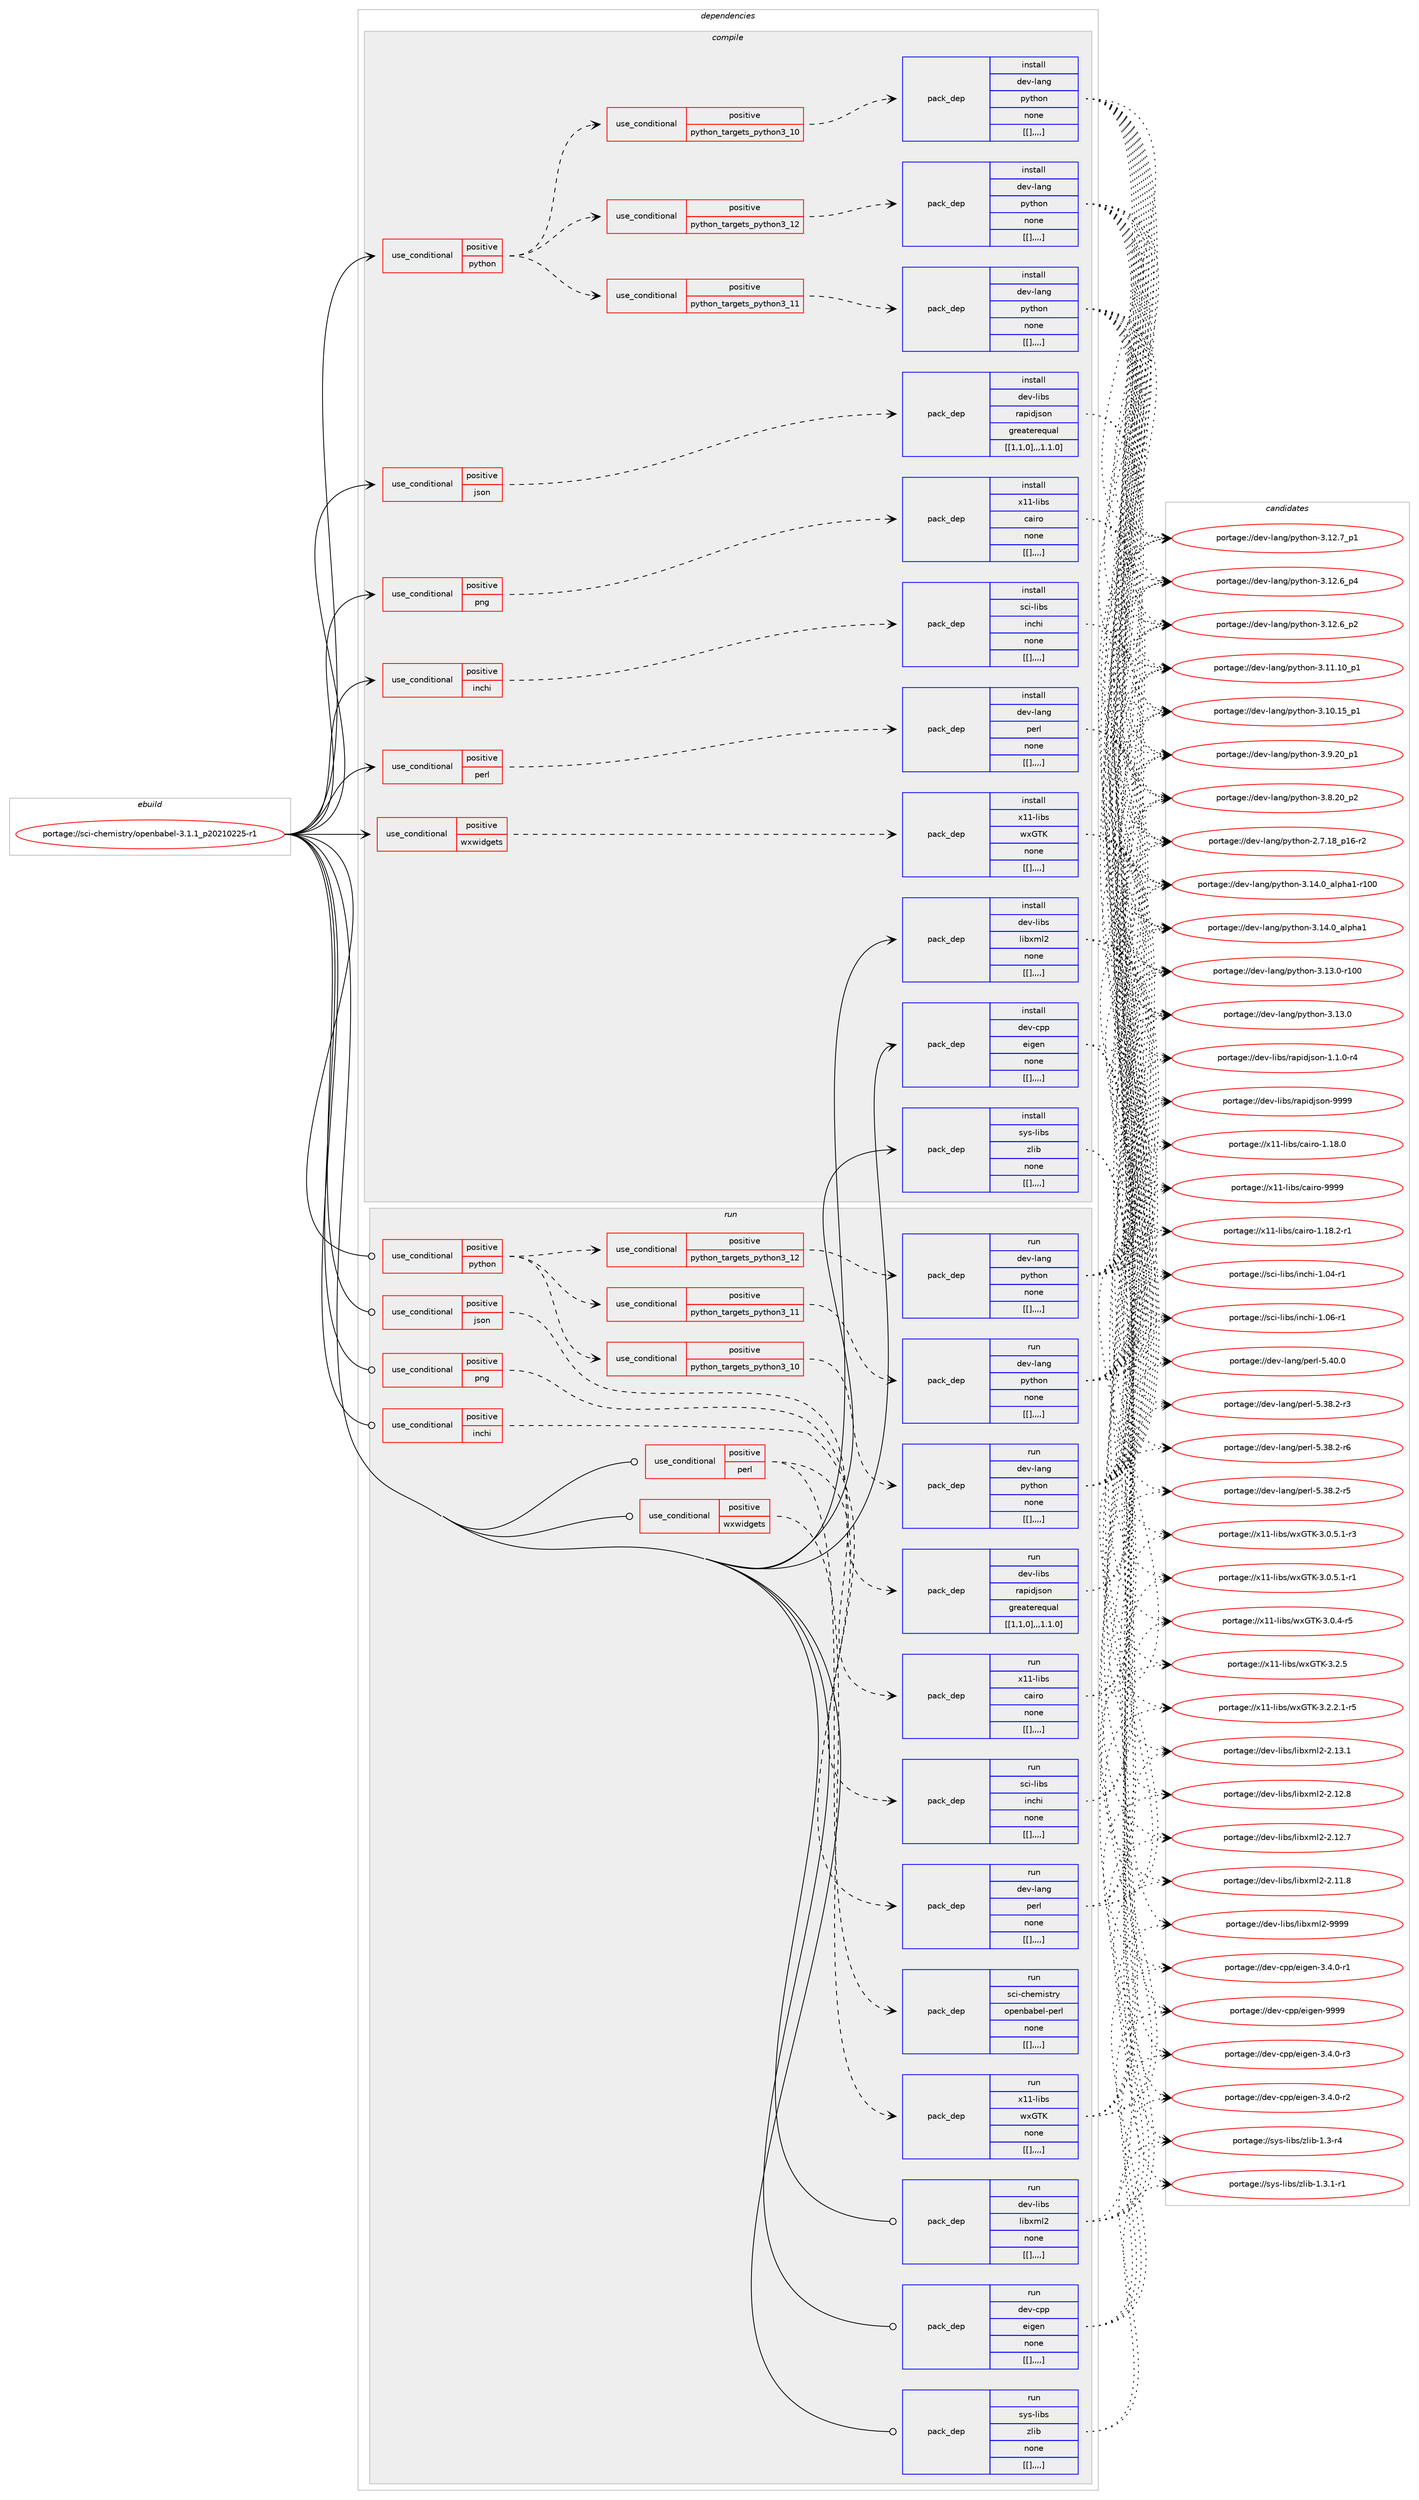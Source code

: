 digraph prolog {

# *************
# Graph options
# *************

newrank=true;
concentrate=true;
compound=true;
graph [rankdir=LR,fontname=Helvetica,fontsize=10,ranksep=1.5];#, ranksep=2.5, nodesep=0.2];
edge  [arrowhead=vee];
node  [fontname=Helvetica,fontsize=10];

# **********
# The ebuild
# **********

subgraph cluster_leftcol {
color=gray;
label=<<i>ebuild</i>>;
id [label="portage://sci-chemistry/openbabel-3.1.1_p20210225-r1", color=red, width=4, href="../sci-chemistry/openbabel-3.1.1_p20210225-r1.svg"];
}

# ****************
# The dependencies
# ****************

subgraph cluster_midcol {
color=gray;
label=<<i>dependencies</i>>;
subgraph cluster_compile {
fillcolor="#eeeeee";
style=filled;
label=<<i>compile</i>>;
subgraph cond110620 {
dependency416975 [label=<<TABLE BORDER="0" CELLBORDER="1" CELLSPACING="0" CELLPADDING="4"><TR><TD ROWSPAN="3" CELLPADDING="10">use_conditional</TD></TR><TR><TD>positive</TD></TR><TR><TD>inchi</TD></TR></TABLE>>, shape=none, color=red];
subgraph pack303246 {
dependency416978 [label=<<TABLE BORDER="0" CELLBORDER="1" CELLSPACING="0" CELLPADDING="4" WIDTH="220"><TR><TD ROWSPAN="6" CELLPADDING="30">pack_dep</TD></TR><TR><TD WIDTH="110">install</TD></TR><TR><TD>sci-libs</TD></TR><TR><TD>inchi</TD></TR><TR><TD>none</TD></TR><TR><TD>[[],,,,]</TD></TR></TABLE>>, shape=none, color=blue];
}
dependency416975:e -> dependency416978:w [weight=20,style="dashed",arrowhead="vee"];
}
id:e -> dependency416975:w [weight=20,style="solid",arrowhead="vee"];
subgraph cond110640 {
dependency417008 [label=<<TABLE BORDER="0" CELLBORDER="1" CELLSPACING="0" CELLPADDING="4"><TR><TD ROWSPAN="3" CELLPADDING="10">use_conditional</TD></TR><TR><TD>positive</TD></TR><TR><TD>json</TD></TR></TABLE>>, shape=none, color=red];
subgraph pack303264 {
dependency417020 [label=<<TABLE BORDER="0" CELLBORDER="1" CELLSPACING="0" CELLPADDING="4" WIDTH="220"><TR><TD ROWSPAN="6" CELLPADDING="30">pack_dep</TD></TR><TR><TD WIDTH="110">install</TD></TR><TR><TD>dev-libs</TD></TR><TR><TD>rapidjson</TD></TR><TR><TD>greaterequal</TD></TR><TR><TD>[[1,1,0],,,1.1.0]</TD></TR></TABLE>>, shape=none, color=blue];
}
dependency417008:e -> dependency417020:w [weight=20,style="dashed",arrowhead="vee"];
}
id:e -> dependency417008:w [weight=20,style="solid",arrowhead="vee"];
subgraph cond110660 {
dependency417069 [label=<<TABLE BORDER="0" CELLBORDER="1" CELLSPACING="0" CELLPADDING="4"><TR><TD ROWSPAN="3" CELLPADDING="10">use_conditional</TD></TR><TR><TD>positive</TD></TR><TR><TD>perl</TD></TR></TABLE>>, shape=none, color=red];
subgraph pack303315 {
dependency417082 [label=<<TABLE BORDER="0" CELLBORDER="1" CELLSPACING="0" CELLPADDING="4" WIDTH="220"><TR><TD ROWSPAN="6" CELLPADDING="30">pack_dep</TD></TR><TR><TD WIDTH="110">install</TD></TR><TR><TD>dev-lang</TD></TR><TR><TD>perl</TD></TR><TR><TD>none</TD></TR><TR><TD>[[],,,,]</TD></TR></TABLE>>, shape=none, color=blue];
}
dependency417069:e -> dependency417082:w [weight=20,style="dashed",arrowhead="vee"];
}
id:e -> dependency417069:w [weight=20,style="solid",arrowhead="vee"];
subgraph cond110669 {
dependency417089 [label=<<TABLE BORDER="0" CELLBORDER="1" CELLSPACING="0" CELLPADDING="4"><TR><TD ROWSPAN="3" CELLPADDING="10">use_conditional</TD></TR><TR><TD>positive</TD></TR><TR><TD>png</TD></TR></TABLE>>, shape=none, color=red];
subgraph pack303324 {
dependency417101 [label=<<TABLE BORDER="0" CELLBORDER="1" CELLSPACING="0" CELLPADDING="4" WIDTH="220"><TR><TD ROWSPAN="6" CELLPADDING="30">pack_dep</TD></TR><TR><TD WIDTH="110">install</TD></TR><TR><TD>x11-libs</TD></TR><TR><TD>cairo</TD></TR><TR><TD>none</TD></TR><TR><TD>[[],,,,]</TD></TR></TABLE>>, shape=none, color=blue];
}
dependency417089:e -> dependency417101:w [weight=20,style="dashed",arrowhead="vee"];
}
id:e -> dependency417089:w [weight=20,style="solid",arrowhead="vee"];
subgraph cond110676 {
dependency417131 [label=<<TABLE BORDER="0" CELLBORDER="1" CELLSPACING="0" CELLPADDING="4"><TR><TD ROWSPAN="3" CELLPADDING="10">use_conditional</TD></TR><TR><TD>positive</TD></TR><TR><TD>python</TD></TR></TABLE>>, shape=none, color=red];
subgraph cond110689 {
dependency417145 [label=<<TABLE BORDER="0" CELLBORDER="1" CELLSPACING="0" CELLPADDING="4"><TR><TD ROWSPAN="3" CELLPADDING="10">use_conditional</TD></TR><TR><TD>positive</TD></TR><TR><TD>python_targets_python3_10</TD></TR></TABLE>>, shape=none, color=red];
subgraph pack303368 {
dependency417171 [label=<<TABLE BORDER="0" CELLBORDER="1" CELLSPACING="0" CELLPADDING="4" WIDTH="220"><TR><TD ROWSPAN="6" CELLPADDING="30">pack_dep</TD></TR><TR><TD WIDTH="110">install</TD></TR><TR><TD>dev-lang</TD></TR><TR><TD>python</TD></TR><TR><TD>none</TD></TR><TR><TD>[[],,,,]</TD></TR></TABLE>>, shape=none, color=blue];
}
dependency417145:e -> dependency417171:w [weight=20,style="dashed",arrowhead="vee"];
}
dependency417131:e -> dependency417145:w [weight=20,style="dashed",arrowhead="vee"];
subgraph cond110703 {
dependency417181 [label=<<TABLE BORDER="0" CELLBORDER="1" CELLSPACING="0" CELLPADDING="4"><TR><TD ROWSPAN="3" CELLPADDING="10">use_conditional</TD></TR><TR><TD>positive</TD></TR><TR><TD>python_targets_python3_11</TD></TR></TABLE>>, shape=none, color=red];
subgraph pack303389 {
dependency417205 [label=<<TABLE BORDER="0" CELLBORDER="1" CELLSPACING="0" CELLPADDING="4" WIDTH="220"><TR><TD ROWSPAN="6" CELLPADDING="30">pack_dep</TD></TR><TR><TD WIDTH="110">install</TD></TR><TR><TD>dev-lang</TD></TR><TR><TD>python</TD></TR><TR><TD>none</TD></TR><TR><TD>[[],,,,]</TD></TR></TABLE>>, shape=none, color=blue];
}
dependency417181:e -> dependency417205:w [weight=20,style="dashed",arrowhead="vee"];
}
dependency417131:e -> dependency417181:w [weight=20,style="dashed",arrowhead="vee"];
subgraph cond110708 {
dependency417213 [label=<<TABLE BORDER="0" CELLBORDER="1" CELLSPACING="0" CELLPADDING="4"><TR><TD ROWSPAN="3" CELLPADDING="10">use_conditional</TD></TR><TR><TD>positive</TD></TR><TR><TD>python_targets_python3_12</TD></TR></TABLE>>, shape=none, color=red];
subgraph pack303414 {
dependency417238 [label=<<TABLE BORDER="0" CELLBORDER="1" CELLSPACING="0" CELLPADDING="4" WIDTH="220"><TR><TD ROWSPAN="6" CELLPADDING="30">pack_dep</TD></TR><TR><TD WIDTH="110">install</TD></TR><TR><TD>dev-lang</TD></TR><TR><TD>python</TD></TR><TR><TD>none</TD></TR><TR><TD>[[],,,,]</TD></TR></TABLE>>, shape=none, color=blue];
}
dependency417213:e -> dependency417238:w [weight=20,style="dashed",arrowhead="vee"];
}
dependency417131:e -> dependency417213:w [weight=20,style="dashed",arrowhead="vee"];
}
id:e -> dependency417131:w [weight=20,style="solid",arrowhead="vee"];
subgraph cond110714 {
dependency417257 [label=<<TABLE BORDER="0" CELLBORDER="1" CELLSPACING="0" CELLPADDING="4"><TR><TD ROWSPAN="3" CELLPADDING="10">use_conditional</TD></TR><TR><TD>positive</TD></TR><TR><TD>wxwidgets</TD></TR></TABLE>>, shape=none, color=red];
subgraph pack303454 {
dependency417298 [label=<<TABLE BORDER="0" CELLBORDER="1" CELLSPACING="0" CELLPADDING="4" WIDTH="220"><TR><TD ROWSPAN="6" CELLPADDING="30">pack_dep</TD></TR><TR><TD WIDTH="110">install</TD></TR><TR><TD>x11-libs</TD></TR><TR><TD>wxGTK</TD></TR><TR><TD>none</TD></TR><TR><TD>[[],,,,]</TD></TR></TABLE>>, shape=none, color=blue];
}
dependency417257:e -> dependency417298:w [weight=20,style="dashed",arrowhead="vee"];
}
id:e -> dependency417257:w [weight=20,style="solid",arrowhead="vee"];
subgraph pack303481 {
dependency417313 [label=<<TABLE BORDER="0" CELLBORDER="1" CELLSPACING="0" CELLPADDING="4" WIDTH="220"><TR><TD ROWSPAN="6" CELLPADDING="30">pack_dep</TD></TR><TR><TD WIDTH="110">install</TD></TR><TR><TD>dev-cpp</TD></TR><TR><TD>eigen</TD></TR><TR><TD>none</TD></TR><TR><TD>[[],,,,]</TD></TR></TABLE>>, shape=none, color=blue];
}
id:e -> dependency417313:w [weight=20,style="solid",arrowhead="vee"];
subgraph pack303494 {
dependency417350 [label=<<TABLE BORDER="0" CELLBORDER="1" CELLSPACING="0" CELLPADDING="4" WIDTH="220"><TR><TD ROWSPAN="6" CELLPADDING="30">pack_dep</TD></TR><TR><TD WIDTH="110">install</TD></TR><TR><TD>dev-libs</TD></TR><TR><TD>libxml2</TD></TR><TR><TD>none</TD></TR><TR><TD>[[],,,,]</TD></TR></TABLE>>, shape=none, color=blue];
}
id:e -> dependency417350:w [weight=20,style="solid",arrowhead="vee"];
subgraph pack303536 {
dependency417380 [label=<<TABLE BORDER="0" CELLBORDER="1" CELLSPACING="0" CELLPADDING="4" WIDTH="220"><TR><TD ROWSPAN="6" CELLPADDING="30">pack_dep</TD></TR><TR><TD WIDTH="110">install</TD></TR><TR><TD>sys-libs</TD></TR><TR><TD>zlib</TD></TR><TR><TD>none</TD></TR><TR><TD>[[],,,,]</TD></TR></TABLE>>, shape=none, color=blue];
}
id:e -> dependency417380:w [weight=20,style="solid",arrowhead="vee"];
}
subgraph cluster_compileandrun {
fillcolor="#eeeeee";
style=filled;
label=<<i>compile and run</i>>;
}
subgraph cluster_run {
fillcolor="#eeeeee";
style=filled;
label=<<i>run</i>>;
subgraph cond110745 {
dependency417388 [label=<<TABLE BORDER="0" CELLBORDER="1" CELLSPACING="0" CELLPADDING="4"><TR><TD ROWSPAN="3" CELLPADDING="10">use_conditional</TD></TR><TR><TD>positive</TD></TR><TR><TD>inchi</TD></TR></TABLE>>, shape=none, color=red];
subgraph pack303576 {
dependency417431 [label=<<TABLE BORDER="0" CELLBORDER="1" CELLSPACING="0" CELLPADDING="4" WIDTH="220"><TR><TD ROWSPAN="6" CELLPADDING="30">pack_dep</TD></TR><TR><TD WIDTH="110">run</TD></TR><TR><TD>sci-libs</TD></TR><TR><TD>inchi</TD></TR><TR><TD>none</TD></TR><TR><TD>[[],,,,]</TD></TR></TABLE>>, shape=none, color=blue];
}
dependency417388:e -> dependency417431:w [weight=20,style="dashed",arrowhead="vee"];
}
id:e -> dependency417388:w [weight=20,style="solid",arrowhead="odot"];
subgraph cond110754 {
dependency417436 [label=<<TABLE BORDER="0" CELLBORDER="1" CELLSPACING="0" CELLPADDING="4"><TR><TD ROWSPAN="3" CELLPADDING="10">use_conditional</TD></TR><TR><TD>positive</TD></TR><TR><TD>json</TD></TR></TABLE>>, shape=none, color=red];
subgraph pack303583 {
dependency417498 [label=<<TABLE BORDER="0" CELLBORDER="1" CELLSPACING="0" CELLPADDING="4" WIDTH="220"><TR><TD ROWSPAN="6" CELLPADDING="30">pack_dep</TD></TR><TR><TD WIDTH="110">run</TD></TR><TR><TD>dev-libs</TD></TR><TR><TD>rapidjson</TD></TR><TR><TD>greaterequal</TD></TR><TR><TD>[[1,1,0],,,1.1.0]</TD></TR></TABLE>>, shape=none, color=blue];
}
dependency417436:e -> dependency417498:w [weight=20,style="dashed",arrowhead="vee"];
}
id:e -> dependency417436:w [weight=20,style="solid",arrowhead="odot"];
subgraph cond110765 {
dependency417502 [label=<<TABLE BORDER="0" CELLBORDER="1" CELLSPACING="0" CELLPADDING="4"><TR><TD ROWSPAN="3" CELLPADDING="10">use_conditional</TD></TR><TR><TD>positive</TD></TR><TR><TD>perl</TD></TR></TABLE>>, shape=none, color=red];
subgraph pack303645 {
dependency417521 [label=<<TABLE BORDER="0" CELLBORDER="1" CELLSPACING="0" CELLPADDING="4" WIDTH="220"><TR><TD ROWSPAN="6" CELLPADDING="30">pack_dep</TD></TR><TR><TD WIDTH="110">run</TD></TR><TR><TD>dev-lang</TD></TR><TR><TD>perl</TD></TR><TR><TD>none</TD></TR><TR><TD>[[],,,,]</TD></TR></TABLE>>, shape=none, color=blue];
}
dependency417502:e -> dependency417521:w [weight=20,style="dashed",arrowhead="vee"];
subgraph pack303729 {
dependency417621 [label=<<TABLE BORDER="0" CELLBORDER="1" CELLSPACING="0" CELLPADDING="4" WIDTH="220"><TR><TD ROWSPAN="6" CELLPADDING="30">pack_dep</TD></TR><TR><TD WIDTH="110">run</TD></TR><TR><TD>sci-chemistry</TD></TR><TR><TD>openbabel-perl</TD></TR><TR><TD>none</TD></TR><TR><TD>[[],,,,]</TD></TR></TABLE>>, shape=none, color=blue];
}
dependency417502:e -> dependency417621:w [weight=20,style="dashed",arrowhead="vee"];
}
id:e -> dependency417502:w [weight=20,style="solid",arrowhead="odot"];
subgraph cond110799 {
dependency417691 [label=<<TABLE BORDER="0" CELLBORDER="1" CELLSPACING="0" CELLPADDING="4"><TR><TD ROWSPAN="3" CELLPADDING="10">use_conditional</TD></TR><TR><TD>positive</TD></TR><TR><TD>png</TD></TR></TABLE>>, shape=none, color=red];
subgraph pack303809 {
dependency417727 [label=<<TABLE BORDER="0" CELLBORDER="1" CELLSPACING="0" CELLPADDING="4" WIDTH="220"><TR><TD ROWSPAN="6" CELLPADDING="30">pack_dep</TD></TR><TR><TD WIDTH="110">run</TD></TR><TR><TD>x11-libs</TD></TR><TR><TD>cairo</TD></TR><TR><TD>none</TD></TR><TR><TD>[[],,,,]</TD></TR></TABLE>>, shape=none, color=blue];
}
dependency417691:e -> dependency417727:w [weight=20,style="dashed",arrowhead="vee"];
}
id:e -> dependency417691:w [weight=20,style="solid",arrowhead="odot"];
subgraph cond110811 {
dependency417751 [label=<<TABLE BORDER="0" CELLBORDER="1" CELLSPACING="0" CELLPADDING="4"><TR><TD ROWSPAN="3" CELLPADDING="10">use_conditional</TD></TR><TR><TD>positive</TD></TR><TR><TD>python</TD></TR></TABLE>>, shape=none, color=red];
subgraph cond110815 {
dependency417770 [label=<<TABLE BORDER="0" CELLBORDER="1" CELLSPACING="0" CELLPADDING="4"><TR><TD ROWSPAN="3" CELLPADDING="10">use_conditional</TD></TR><TR><TD>positive</TD></TR><TR><TD>python_targets_python3_10</TD></TR></TABLE>>, shape=none, color=red];
subgraph pack303878 {
dependency417817 [label=<<TABLE BORDER="0" CELLBORDER="1" CELLSPACING="0" CELLPADDING="4" WIDTH="220"><TR><TD ROWSPAN="6" CELLPADDING="30">pack_dep</TD></TR><TR><TD WIDTH="110">run</TD></TR><TR><TD>dev-lang</TD></TR><TR><TD>python</TD></TR><TR><TD>none</TD></TR><TR><TD>[[],,,,]</TD></TR></TABLE>>, shape=none, color=blue];
}
dependency417770:e -> dependency417817:w [weight=20,style="dashed",arrowhead="vee"];
}
dependency417751:e -> dependency417770:w [weight=20,style="dashed",arrowhead="vee"];
subgraph cond110837 {
dependency417853 [label=<<TABLE BORDER="0" CELLBORDER="1" CELLSPACING="0" CELLPADDING="4"><TR><TD ROWSPAN="3" CELLPADDING="10">use_conditional</TD></TR><TR><TD>positive</TD></TR><TR><TD>python_targets_python3_11</TD></TR></TABLE>>, shape=none, color=red];
subgraph pack303929 {
dependency417889 [label=<<TABLE BORDER="0" CELLBORDER="1" CELLSPACING="0" CELLPADDING="4" WIDTH="220"><TR><TD ROWSPAN="6" CELLPADDING="30">pack_dep</TD></TR><TR><TD WIDTH="110">run</TD></TR><TR><TD>dev-lang</TD></TR><TR><TD>python</TD></TR><TR><TD>none</TD></TR><TR><TD>[[],,,,]</TD></TR></TABLE>>, shape=none, color=blue];
}
dependency417853:e -> dependency417889:w [weight=20,style="dashed",arrowhead="vee"];
}
dependency417751:e -> dependency417853:w [weight=20,style="dashed",arrowhead="vee"];
subgraph cond110846 {
dependency417895 [label=<<TABLE BORDER="0" CELLBORDER="1" CELLSPACING="0" CELLPADDING="4"><TR><TD ROWSPAN="3" CELLPADDING="10">use_conditional</TD></TR><TR><TD>positive</TD></TR><TR><TD>python_targets_python3_12</TD></TR></TABLE>>, shape=none, color=red];
subgraph pack303966 {
dependency417936 [label=<<TABLE BORDER="0" CELLBORDER="1" CELLSPACING="0" CELLPADDING="4" WIDTH="220"><TR><TD ROWSPAN="6" CELLPADDING="30">pack_dep</TD></TR><TR><TD WIDTH="110">run</TD></TR><TR><TD>dev-lang</TD></TR><TR><TD>python</TD></TR><TR><TD>none</TD></TR><TR><TD>[[],,,,]</TD></TR></TABLE>>, shape=none, color=blue];
}
dependency417895:e -> dependency417936:w [weight=20,style="dashed",arrowhead="vee"];
}
dependency417751:e -> dependency417895:w [weight=20,style="dashed",arrowhead="vee"];
}
id:e -> dependency417751:w [weight=20,style="solid",arrowhead="odot"];
subgraph cond110860 {
dependency417975 [label=<<TABLE BORDER="0" CELLBORDER="1" CELLSPACING="0" CELLPADDING="4"><TR><TD ROWSPAN="3" CELLPADDING="10">use_conditional</TD></TR><TR><TD>positive</TD></TR><TR><TD>wxwidgets</TD></TR></TABLE>>, shape=none, color=red];
subgraph pack304011 {
dependency417978 [label=<<TABLE BORDER="0" CELLBORDER="1" CELLSPACING="0" CELLPADDING="4" WIDTH="220"><TR><TD ROWSPAN="6" CELLPADDING="30">pack_dep</TD></TR><TR><TD WIDTH="110">run</TD></TR><TR><TD>x11-libs</TD></TR><TR><TD>wxGTK</TD></TR><TR><TD>none</TD></TR><TR><TD>[[],,,,]</TD></TR></TABLE>>, shape=none, color=blue];
}
dependency417975:e -> dependency417978:w [weight=20,style="dashed",arrowhead="vee"];
}
id:e -> dependency417975:w [weight=20,style="solid",arrowhead="odot"];
subgraph pack304017 {
dependency417981 [label=<<TABLE BORDER="0" CELLBORDER="1" CELLSPACING="0" CELLPADDING="4" WIDTH="220"><TR><TD ROWSPAN="6" CELLPADDING="30">pack_dep</TD></TR><TR><TD WIDTH="110">run</TD></TR><TR><TD>dev-cpp</TD></TR><TR><TD>eigen</TD></TR><TR><TD>none</TD></TR><TR><TD>[[],,,,]</TD></TR></TABLE>>, shape=none, color=blue];
}
id:e -> dependency417981:w [weight=20,style="solid",arrowhead="odot"];
subgraph pack304021 {
dependency417984 [label=<<TABLE BORDER="0" CELLBORDER="1" CELLSPACING="0" CELLPADDING="4" WIDTH="220"><TR><TD ROWSPAN="6" CELLPADDING="30">pack_dep</TD></TR><TR><TD WIDTH="110">run</TD></TR><TR><TD>dev-libs</TD></TR><TR><TD>libxml2</TD></TR><TR><TD>none</TD></TR><TR><TD>[[],,,,]</TD></TR></TABLE>>, shape=none, color=blue];
}
id:e -> dependency417984:w [weight=20,style="solid",arrowhead="odot"];
subgraph pack304033 {
dependency418021 [label=<<TABLE BORDER="0" CELLBORDER="1" CELLSPACING="0" CELLPADDING="4" WIDTH="220"><TR><TD ROWSPAN="6" CELLPADDING="30">pack_dep</TD></TR><TR><TD WIDTH="110">run</TD></TR><TR><TD>sys-libs</TD></TR><TR><TD>zlib</TD></TR><TR><TD>none</TD></TR><TR><TD>[[],,,,]</TD></TR></TABLE>>, shape=none, color=blue];
}
id:e -> dependency418021:w [weight=20,style="solid",arrowhead="odot"];
}
}

# **************
# The candidates
# **************

subgraph cluster_choices {
rank=same;
color=gray;
label=<<i>candidates</i>>;

subgraph choice303568 {
color=black;
nodesep=1;
choice115991054510810598115471051109910410545494648544511449 [label="portage://sci-libs/inchi-1.06-r1", color=red, width=4,href="../sci-libs/inchi-1.06-r1.svg"];
choice115991054510810598115471051109910410545494648524511449 [label="portage://sci-libs/inchi-1.04-r1", color=red, width=4,href="../sci-libs/inchi-1.04-r1.svg"];
dependency416978:e -> choice115991054510810598115471051109910410545494648544511449:w [style=dotted,weight="100"];
dependency416978:e -> choice115991054510810598115471051109910410545494648524511449:w [style=dotted,weight="100"];
}
subgraph choice303571 {
color=black;
nodesep=1;
choice100101118451081059811547114971121051001061151111104557575757 [label="portage://dev-libs/rapidjson-9999", color=red, width=4,href="../dev-libs/rapidjson-9999.svg"];
choice100101118451081059811547114971121051001061151111104549464946484511452 [label="portage://dev-libs/rapidjson-1.1.0-r4", color=red, width=4,href="../dev-libs/rapidjson-1.1.0-r4.svg"];
dependency417020:e -> choice100101118451081059811547114971121051001061151111104557575757:w [style=dotted,weight="100"];
dependency417020:e -> choice100101118451081059811547114971121051001061151111104549464946484511452:w [style=dotted,weight="100"];
}
subgraph choice303587 {
color=black;
nodesep=1;
choice10010111845108971101034711210111410845534652484648 [label="portage://dev-lang/perl-5.40.0", color=red, width=4,href="../dev-lang/perl-5.40.0.svg"];
choice100101118451089711010347112101114108455346515646504511454 [label="portage://dev-lang/perl-5.38.2-r6", color=red, width=4,href="../dev-lang/perl-5.38.2-r6.svg"];
choice100101118451089711010347112101114108455346515646504511453 [label="portage://dev-lang/perl-5.38.2-r5", color=red, width=4,href="../dev-lang/perl-5.38.2-r5.svg"];
choice100101118451089711010347112101114108455346515646504511451 [label="portage://dev-lang/perl-5.38.2-r3", color=red, width=4,href="../dev-lang/perl-5.38.2-r3.svg"];
dependency417082:e -> choice10010111845108971101034711210111410845534652484648:w [style=dotted,weight="100"];
dependency417082:e -> choice100101118451089711010347112101114108455346515646504511454:w [style=dotted,weight="100"];
dependency417082:e -> choice100101118451089711010347112101114108455346515646504511453:w [style=dotted,weight="100"];
dependency417082:e -> choice100101118451089711010347112101114108455346515646504511451:w [style=dotted,weight="100"];
}
subgraph choice303592 {
color=black;
nodesep=1;
choice120494945108105981154799971051141114557575757 [label="portage://x11-libs/cairo-9999", color=red, width=4,href="../x11-libs/cairo-9999.svg"];
choice12049494510810598115479997105114111454946495646504511449 [label="portage://x11-libs/cairo-1.18.2-r1", color=red, width=4,href="../x11-libs/cairo-1.18.2-r1.svg"];
choice1204949451081059811547999710511411145494649564648 [label="portage://x11-libs/cairo-1.18.0", color=red, width=4,href="../x11-libs/cairo-1.18.0.svg"];
dependency417101:e -> choice120494945108105981154799971051141114557575757:w [style=dotted,weight="100"];
dependency417101:e -> choice12049494510810598115479997105114111454946495646504511449:w [style=dotted,weight="100"];
dependency417101:e -> choice1204949451081059811547999710511411145494649564648:w [style=dotted,weight="100"];
}
subgraph choice303621 {
color=black;
nodesep=1;
choice100101118451089711010347112121116104111110455146495246489597108112104974945114494848 [label="portage://dev-lang/python-3.14.0_alpha1-r100", color=red, width=4,href="../dev-lang/python-3.14.0_alpha1-r100.svg"];
choice1001011184510897110103471121211161041111104551464952464895971081121049749 [label="portage://dev-lang/python-3.14.0_alpha1", color=red, width=4,href="../dev-lang/python-3.14.0_alpha1.svg"];
choice1001011184510897110103471121211161041111104551464951464845114494848 [label="portage://dev-lang/python-3.13.0-r100", color=red, width=4,href="../dev-lang/python-3.13.0-r100.svg"];
choice10010111845108971101034711212111610411111045514649514648 [label="portage://dev-lang/python-3.13.0", color=red, width=4,href="../dev-lang/python-3.13.0.svg"];
choice100101118451089711010347112121116104111110455146495046559511249 [label="portage://dev-lang/python-3.12.7_p1", color=red, width=4,href="../dev-lang/python-3.12.7_p1.svg"];
choice100101118451089711010347112121116104111110455146495046549511252 [label="portage://dev-lang/python-3.12.6_p4", color=red, width=4,href="../dev-lang/python-3.12.6_p4.svg"];
choice100101118451089711010347112121116104111110455146495046549511250 [label="portage://dev-lang/python-3.12.6_p2", color=red, width=4,href="../dev-lang/python-3.12.6_p2.svg"];
choice10010111845108971101034711212111610411111045514649494649489511249 [label="portage://dev-lang/python-3.11.10_p1", color=red, width=4,href="../dev-lang/python-3.11.10_p1.svg"];
choice10010111845108971101034711212111610411111045514649484649539511249 [label="portage://dev-lang/python-3.10.15_p1", color=red, width=4,href="../dev-lang/python-3.10.15_p1.svg"];
choice100101118451089711010347112121116104111110455146574650489511249 [label="portage://dev-lang/python-3.9.20_p1", color=red, width=4,href="../dev-lang/python-3.9.20_p1.svg"];
choice100101118451089711010347112121116104111110455146564650489511250 [label="portage://dev-lang/python-3.8.20_p2", color=red, width=4,href="../dev-lang/python-3.8.20_p2.svg"];
choice100101118451089711010347112121116104111110455046554649569511249544511450 [label="portage://dev-lang/python-2.7.18_p16-r2", color=red, width=4,href="../dev-lang/python-2.7.18_p16-r2.svg"];
dependency417171:e -> choice100101118451089711010347112121116104111110455146495246489597108112104974945114494848:w [style=dotted,weight="100"];
dependency417171:e -> choice1001011184510897110103471121211161041111104551464952464895971081121049749:w [style=dotted,weight="100"];
dependency417171:e -> choice1001011184510897110103471121211161041111104551464951464845114494848:w [style=dotted,weight="100"];
dependency417171:e -> choice10010111845108971101034711212111610411111045514649514648:w [style=dotted,weight="100"];
dependency417171:e -> choice100101118451089711010347112121116104111110455146495046559511249:w [style=dotted,weight="100"];
dependency417171:e -> choice100101118451089711010347112121116104111110455146495046549511252:w [style=dotted,weight="100"];
dependency417171:e -> choice100101118451089711010347112121116104111110455146495046549511250:w [style=dotted,weight="100"];
dependency417171:e -> choice10010111845108971101034711212111610411111045514649494649489511249:w [style=dotted,weight="100"];
dependency417171:e -> choice10010111845108971101034711212111610411111045514649484649539511249:w [style=dotted,weight="100"];
dependency417171:e -> choice100101118451089711010347112121116104111110455146574650489511249:w [style=dotted,weight="100"];
dependency417171:e -> choice100101118451089711010347112121116104111110455146564650489511250:w [style=dotted,weight="100"];
dependency417171:e -> choice100101118451089711010347112121116104111110455046554649569511249544511450:w [style=dotted,weight="100"];
}
subgraph choice303630 {
color=black;
nodesep=1;
choice100101118451089711010347112121116104111110455146495246489597108112104974945114494848 [label="portage://dev-lang/python-3.14.0_alpha1-r100", color=red, width=4,href="../dev-lang/python-3.14.0_alpha1-r100.svg"];
choice1001011184510897110103471121211161041111104551464952464895971081121049749 [label="portage://dev-lang/python-3.14.0_alpha1", color=red, width=4,href="../dev-lang/python-3.14.0_alpha1.svg"];
choice1001011184510897110103471121211161041111104551464951464845114494848 [label="portage://dev-lang/python-3.13.0-r100", color=red, width=4,href="../dev-lang/python-3.13.0-r100.svg"];
choice10010111845108971101034711212111610411111045514649514648 [label="portage://dev-lang/python-3.13.0", color=red, width=4,href="../dev-lang/python-3.13.0.svg"];
choice100101118451089711010347112121116104111110455146495046559511249 [label="portage://dev-lang/python-3.12.7_p1", color=red, width=4,href="../dev-lang/python-3.12.7_p1.svg"];
choice100101118451089711010347112121116104111110455146495046549511252 [label="portage://dev-lang/python-3.12.6_p4", color=red, width=4,href="../dev-lang/python-3.12.6_p4.svg"];
choice100101118451089711010347112121116104111110455146495046549511250 [label="portage://dev-lang/python-3.12.6_p2", color=red, width=4,href="../dev-lang/python-3.12.6_p2.svg"];
choice10010111845108971101034711212111610411111045514649494649489511249 [label="portage://dev-lang/python-3.11.10_p1", color=red, width=4,href="../dev-lang/python-3.11.10_p1.svg"];
choice10010111845108971101034711212111610411111045514649484649539511249 [label="portage://dev-lang/python-3.10.15_p1", color=red, width=4,href="../dev-lang/python-3.10.15_p1.svg"];
choice100101118451089711010347112121116104111110455146574650489511249 [label="portage://dev-lang/python-3.9.20_p1", color=red, width=4,href="../dev-lang/python-3.9.20_p1.svg"];
choice100101118451089711010347112121116104111110455146564650489511250 [label="portage://dev-lang/python-3.8.20_p2", color=red, width=4,href="../dev-lang/python-3.8.20_p2.svg"];
choice100101118451089711010347112121116104111110455046554649569511249544511450 [label="portage://dev-lang/python-2.7.18_p16-r2", color=red, width=4,href="../dev-lang/python-2.7.18_p16-r2.svg"];
dependency417205:e -> choice100101118451089711010347112121116104111110455146495246489597108112104974945114494848:w [style=dotted,weight="100"];
dependency417205:e -> choice1001011184510897110103471121211161041111104551464952464895971081121049749:w [style=dotted,weight="100"];
dependency417205:e -> choice1001011184510897110103471121211161041111104551464951464845114494848:w [style=dotted,weight="100"];
dependency417205:e -> choice10010111845108971101034711212111610411111045514649514648:w [style=dotted,weight="100"];
dependency417205:e -> choice100101118451089711010347112121116104111110455146495046559511249:w [style=dotted,weight="100"];
dependency417205:e -> choice100101118451089711010347112121116104111110455146495046549511252:w [style=dotted,weight="100"];
dependency417205:e -> choice100101118451089711010347112121116104111110455146495046549511250:w [style=dotted,weight="100"];
dependency417205:e -> choice10010111845108971101034711212111610411111045514649494649489511249:w [style=dotted,weight="100"];
dependency417205:e -> choice10010111845108971101034711212111610411111045514649484649539511249:w [style=dotted,weight="100"];
dependency417205:e -> choice100101118451089711010347112121116104111110455146574650489511249:w [style=dotted,weight="100"];
dependency417205:e -> choice100101118451089711010347112121116104111110455146564650489511250:w [style=dotted,weight="100"];
dependency417205:e -> choice100101118451089711010347112121116104111110455046554649569511249544511450:w [style=dotted,weight="100"];
}
subgraph choice303642 {
color=black;
nodesep=1;
choice100101118451089711010347112121116104111110455146495246489597108112104974945114494848 [label="portage://dev-lang/python-3.14.0_alpha1-r100", color=red, width=4,href="../dev-lang/python-3.14.0_alpha1-r100.svg"];
choice1001011184510897110103471121211161041111104551464952464895971081121049749 [label="portage://dev-lang/python-3.14.0_alpha1", color=red, width=4,href="../dev-lang/python-3.14.0_alpha1.svg"];
choice1001011184510897110103471121211161041111104551464951464845114494848 [label="portage://dev-lang/python-3.13.0-r100", color=red, width=4,href="../dev-lang/python-3.13.0-r100.svg"];
choice10010111845108971101034711212111610411111045514649514648 [label="portage://dev-lang/python-3.13.0", color=red, width=4,href="../dev-lang/python-3.13.0.svg"];
choice100101118451089711010347112121116104111110455146495046559511249 [label="portage://dev-lang/python-3.12.7_p1", color=red, width=4,href="../dev-lang/python-3.12.7_p1.svg"];
choice100101118451089711010347112121116104111110455146495046549511252 [label="portage://dev-lang/python-3.12.6_p4", color=red, width=4,href="../dev-lang/python-3.12.6_p4.svg"];
choice100101118451089711010347112121116104111110455146495046549511250 [label="portage://dev-lang/python-3.12.6_p2", color=red, width=4,href="../dev-lang/python-3.12.6_p2.svg"];
choice10010111845108971101034711212111610411111045514649494649489511249 [label="portage://dev-lang/python-3.11.10_p1", color=red, width=4,href="../dev-lang/python-3.11.10_p1.svg"];
choice10010111845108971101034711212111610411111045514649484649539511249 [label="portage://dev-lang/python-3.10.15_p1", color=red, width=4,href="../dev-lang/python-3.10.15_p1.svg"];
choice100101118451089711010347112121116104111110455146574650489511249 [label="portage://dev-lang/python-3.9.20_p1", color=red, width=4,href="../dev-lang/python-3.9.20_p1.svg"];
choice100101118451089711010347112121116104111110455146564650489511250 [label="portage://dev-lang/python-3.8.20_p2", color=red, width=4,href="../dev-lang/python-3.8.20_p2.svg"];
choice100101118451089711010347112121116104111110455046554649569511249544511450 [label="portage://dev-lang/python-2.7.18_p16-r2", color=red, width=4,href="../dev-lang/python-2.7.18_p16-r2.svg"];
dependency417238:e -> choice100101118451089711010347112121116104111110455146495246489597108112104974945114494848:w [style=dotted,weight="100"];
dependency417238:e -> choice1001011184510897110103471121211161041111104551464952464895971081121049749:w [style=dotted,weight="100"];
dependency417238:e -> choice1001011184510897110103471121211161041111104551464951464845114494848:w [style=dotted,weight="100"];
dependency417238:e -> choice10010111845108971101034711212111610411111045514649514648:w [style=dotted,weight="100"];
dependency417238:e -> choice100101118451089711010347112121116104111110455146495046559511249:w [style=dotted,weight="100"];
dependency417238:e -> choice100101118451089711010347112121116104111110455146495046549511252:w [style=dotted,weight="100"];
dependency417238:e -> choice100101118451089711010347112121116104111110455146495046549511250:w [style=dotted,weight="100"];
dependency417238:e -> choice10010111845108971101034711212111610411111045514649494649489511249:w [style=dotted,weight="100"];
dependency417238:e -> choice10010111845108971101034711212111610411111045514649484649539511249:w [style=dotted,weight="100"];
dependency417238:e -> choice100101118451089711010347112121116104111110455146574650489511249:w [style=dotted,weight="100"];
dependency417238:e -> choice100101118451089711010347112121116104111110455146564650489511250:w [style=dotted,weight="100"];
dependency417238:e -> choice100101118451089711010347112121116104111110455046554649569511249544511450:w [style=dotted,weight="100"];
}
subgraph choice303657 {
color=black;
nodesep=1;
choice1204949451081059811547119120718475455146504653 [label="portage://x11-libs/wxGTK-3.2.5", color=red, width=4,href="../x11-libs/wxGTK-3.2.5.svg"];
choice120494945108105981154711912071847545514650465046494511453 [label="portage://x11-libs/wxGTK-3.2.2.1-r5", color=red, width=4,href="../x11-libs/wxGTK-3.2.2.1-r5.svg"];
choice120494945108105981154711912071847545514648465346494511451 [label="portage://x11-libs/wxGTK-3.0.5.1-r3", color=red, width=4,href="../x11-libs/wxGTK-3.0.5.1-r3.svg"];
choice120494945108105981154711912071847545514648465346494511449 [label="portage://x11-libs/wxGTK-3.0.5.1-r1", color=red, width=4,href="../x11-libs/wxGTK-3.0.5.1-r1.svg"];
choice12049494510810598115471191207184754551464846524511453 [label="portage://x11-libs/wxGTK-3.0.4-r5", color=red, width=4,href="../x11-libs/wxGTK-3.0.4-r5.svg"];
dependency417298:e -> choice1204949451081059811547119120718475455146504653:w [style=dotted,weight="100"];
dependency417298:e -> choice120494945108105981154711912071847545514650465046494511453:w [style=dotted,weight="100"];
dependency417298:e -> choice120494945108105981154711912071847545514648465346494511451:w [style=dotted,weight="100"];
dependency417298:e -> choice120494945108105981154711912071847545514648465346494511449:w [style=dotted,weight="100"];
dependency417298:e -> choice12049494510810598115471191207184754551464846524511453:w [style=dotted,weight="100"];
}
subgraph choice303664 {
color=black;
nodesep=1;
choice1001011184599112112471011051031011104557575757 [label="portage://dev-cpp/eigen-9999", color=red, width=4,href="../dev-cpp/eigen-9999.svg"];
choice1001011184599112112471011051031011104551465246484511451 [label="portage://dev-cpp/eigen-3.4.0-r3", color=red, width=4,href="../dev-cpp/eigen-3.4.0-r3.svg"];
choice1001011184599112112471011051031011104551465246484511450 [label="portage://dev-cpp/eigen-3.4.0-r2", color=red, width=4,href="../dev-cpp/eigen-3.4.0-r2.svg"];
choice1001011184599112112471011051031011104551465246484511449 [label="portage://dev-cpp/eigen-3.4.0-r1", color=red, width=4,href="../dev-cpp/eigen-3.4.0-r1.svg"];
dependency417313:e -> choice1001011184599112112471011051031011104557575757:w [style=dotted,weight="100"];
dependency417313:e -> choice1001011184599112112471011051031011104551465246484511451:w [style=dotted,weight="100"];
dependency417313:e -> choice1001011184599112112471011051031011104551465246484511450:w [style=dotted,weight="100"];
dependency417313:e -> choice1001011184599112112471011051031011104551465246484511449:w [style=dotted,weight="100"];
}
subgraph choice303669 {
color=black;
nodesep=1;
choice10010111845108105981154710810598120109108504557575757 [label="portage://dev-libs/libxml2-9999", color=red, width=4,href="../dev-libs/libxml2-9999.svg"];
choice100101118451081059811547108105981201091085045504649514649 [label="portage://dev-libs/libxml2-2.13.1", color=red, width=4,href="../dev-libs/libxml2-2.13.1.svg"];
choice100101118451081059811547108105981201091085045504649504656 [label="portage://dev-libs/libxml2-2.12.8", color=red, width=4,href="../dev-libs/libxml2-2.12.8.svg"];
choice100101118451081059811547108105981201091085045504649504655 [label="portage://dev-libs/libxml2-2.12.7", color=red, width=4,href="../dev-libs/libxml2-2.12.7.svg"];
choice100101118451081059811547108105981201091085045504649494656 [label="portage://dev-libs/libxml2-2.11.8", color=red, width=4,href="../dev-libs/libxml2-2.11.8.svg"];
dependency417350:e -> choice10010111845108105981154710810598120109108504557575757:w [style=dotted,weight="100"];
dependency417350:e -> choice100101118451081059811547108105981201091085045504649514649:w [style=dotted,weight="100"];
dependency417350:e -> choice100101118451081059811547108105981201091085045504649504656:w [style=dotted,weight="100"];
dependency417350:e -> choice100101118451081059811547108105981201091085045504649504655:w [style=dotted,weight="100"];
dependency417350:e -> choice100101118451081059811547108105981201091085045504649494656:w [style=dotted,weight="100"];
}
subgraph choice303684 {
color=black;
nodesep=1;
choice115121115451081059811547122108105984549465146494511449 [label="portage://sys-libs/zlib-1.3.1-r1", color=red, width=4,href="../sys-libs/zlib-1.3.1-r1.svg"];
choice11512111545108105981154712210810598454946514511452 [label="portage://sys-libs/zlib-1.3-r4", color=red, width=4,href="../sys-libs/zlib-1.3-r4.svg"];
dependency417380:e -> choice115121115451081059811547122108105984549465146494511449:w [style=dotted,weight="100"];
dependency417380:e -> choice11512111545108105981154712210810598454946514511452:w [style=dotted,weight="100"];
}
subgraph choice303693 {
color=black;
nodesep=1;
choice115991054510810598115471051109910410545494648544511449 [label="portage://sci-libs/inchi-1.06-r1", color=red, width=4,href="../sci-libs/inchi-1.06-r1.svg"];
choice115991054510810598115471051109910410545494648524511449 [label="portage://sci-libs/inchi-1.04-r1", color=red, width=4,href="../sci-libs/inchi-1.04-r1.svg"];
dependency417431:e -> choice115991054510810598115471051109910410545494648544511449:w [style=dotted,weight="100"];
dependency417431:e -> choice115991054510810598115471051109910410545494648524511449:w [style=dotted,weight="100"];
}
subgraph choice303695 {
color=black;
nodesep=1;
choice100101118451081059811547114971121051001061151111104557575757 [label="portage://dev-libs/rapidjson-9999", color=red, width=4,href="../dev-libs/rapidjson-9999.svg"];
choice100101118451081059811547114971121051001061151111104549464946484511452 [label="portage://dev-libs/rapidjson-1.1.0-r4", color=red, width=4,href="../dev-libs/rapidjson-1.1.0-r4.svg"];
dependency417498:e -> choice100101118451081059811547114971121051001061151111104557575757:w [style=dotted,weight="100"];
dependency417498:e -> choice100101118451081059811547114971121051001061151111104549464946484511452:w [style=dotted,weight="100"];
}
subgraph choice303698 {
color=black;
nodesep=1;
choice10010111845108971101034711210111410845534652484648 [label="portage://dev-lang/perl-5.40.0", color=red, width=4,href="../dev-lang/perl-5.40.0.svg"];
choice100101118451089711010347112101114108455346515646504511454 [label="portage://dev-lang/perl-5.38.2-r6", color=red, width=4,href="../dev-lang/perl-5.38.2-r6.svg"];
choice100101118451089711010347112101114108455346515646504511453 [label="portage://dev-lang/perl-5.38.2-r5", color=red, width=4,href="../dev-lang/perl-5.38.2-r5.svg"];
choice100101118451089711010347112101114108455346515646504511451 [label="portage://dev-lang/perl-5.38.2-r3", color=red, width=4,href="../dev-lang/perl-5.38.2-r3.svg"];
dependency417521:e -> choice10010111845108971101034711210111410845534652484648:w [style=dotted,weight="100"];
dependency417521:e -> choice100101118451089711010347112101114108455346515646504511454:w [style=dotted,weight="100"];
dependency417521:e -> choice100101118451089711010347112101114108455346515646504511453:w [style=dotted,weight="100"];
dependency417521:e -> choice100101118451089711010347112101114108455346515646504511451:w [style=dotted,weight="100"];
}
subgraph choice303703 {
color=black;
nodesep=1;
}
subgraph choice303730 {
color=black;
nodesep=1;
choice120494945108105981154799971051141114557575757 [label="portage://x11-libs/cairo-9999", color=red, width=4,href="../x11-libs/cairo-9999.svg"];
choice12049494510810598115479997105114111454946495646504511449 [label="portage://x11-libs/cairo-1.18.2-r1", color=red, width=4,href="../x11-libs/cairo-1.18.2-r1.svg"];
choice1204949451081059811547999710511411145494649564648 [label="portage://x11-libs/cairo-1.18.0", color=red, width=4,href="../x11-libs/cairo-1.18.0.svg"];
dependency417727:e -> choice120494945108105981154799971051141114557575757:w [style=dotted,weight="100"];
dependency417727:e -> choice12049494510810598115479997105114111454946495646504511449:w [style=dotted,weight="100"];
dependency417727:e -> choice1204949451081059811547999710511411145494649564648:w [style=dotted,weight="100"];
}
subgraph choice303734 {
color=black;
nodesep=1;
choice100101118451089711010347112121116104111110455146495246489597108112104974945114494848 [label="portage://dev-lang/python-3.14.0_alpha1-r100", color=red, width=4,href="../dev-lang/python-3.14.0_alpha1-r100.svg"];
choice1001011184510897110103471121211161041111104551464952464895971081121049749 [label="portage://dev-lang/python-3.14.0_alpha1", color=red, width=4,href="../dev-lang/python-3.14.0_alpha1.svg"];
choice1001011184510897110103471121211161041111104551464951464845114494848 [label="portage://dev-lang/python-3.13.0-r100", color=red, width=4,href="../dev-lang/python-3.13.0-r100.svg"];
choice10010111845108971101034711212111610411111045514649514648 [label="portage://dev-lang/python-3.13.0", color=red, width=4,href="../dev-lang/python-3.13.0.svg"];
choice100101118451089711010347112121116104111110455146495046559511249 [label="portage://dev-lang/python-3.12.7_p1", color=red, width=4,href="../dev-lang/python-3.12.7_p1.svg"];
choice100101118451089711010347112121116104111110455146495046549511252 [label="portage://dev-lang/python-3.12.6_p4", color=red, width=4,href="../dev-lang/python-3.12.6_p4.svg"];
choice100101118451089711010347112121116104111110455146495046549511250 [label="portage://dev-lang/python-3.12.6_p2", color=red, width=4,href="../dev-lang/python-3.12.6_p2.svg"];
choice10010111845108971101034711212111610411111045514649494649489511249 [label="portage://dev-lang/python-3.11.10_p1", color=red, width=4,href="../dev-lang/python-3.11.10_p1.svg"];
choice10010111845108971101034711212111610411111045514649484649539511249 [label="portage://dev-lang/python-3.10.15_p1", color=red, width=4,href="../dev-lang/python-3.10.15_p1.svg"];
choice100101118451089711010347112121116104111110455146574650489511249 [label="portage://dev-lang/python-3.9.20_p1", color=red, width=4,href="../dev-lang/python-3.9.20_p1.svg"];
choice100101118451089711010347112121116104111110455146564650489511250 [label="portage://dev-lang/python-3.8.20_p2", color=red, width=4,href="../dev-lang/python-3.8.20_p2.svg"];
choice100101118451089711010347112121116104111110455046554649569511249544511450 [label="portage://dev-lang/python-2.7.18_p16-r2", color=red, width=4,href="../dev-lang/python-2.7.18_p16-r2.svg"];
dependency417817:e -> choice100101118451089711010347112121116104111110455146495246489597108112104974945114494848:w [style=dotted,weight="100"];
dependency417817:e -> choice1001011184510897110103471121211161041111104551464952464895971081121049749:w [style=dotted,weight="100"];
dependency417817:e -> choice1001011184510897110103471121211161041111104551464951464845114494848:w [style=dotted,weight="100"];
dependency417817:e -> choice10010111845108971101034711212111610411111045514649514648:w [style=dotted,weight="100"];
dependency417817:e -> choice100101118451089711010347112121116104111110455146495046559511249:w [style=dotted,weight="100"];
dependency417817:e -> choice100101118451089711010347112121116104111110455146495046549511252:w [style=dotted,weight="100"];
dependency417817:e -> choice100101118451089711010347112121116104111110455146495046549511250:w [style=dotted,weight="100"];
dependency417817:e -> choice10010111845108971101034711212111610411111045514649494649489511249:w [style=dotted,weight="100"];
dependency417817:e -> choice10010111845108971101034711212111610411111045514649484649539511249:w [style=dotted,weight="100"];
dependency417817:e -> choice100101118451089711010347112121116104111110455146574650489511249:w [style=dotted,weight="100"];
dependency417817:e -> choice100101118451089711010347112121116104111110455146564650489511250:w [style=dotted,weight="100"];
dependency417817:e -> choice100101118451089711010347112121116104111110455046554649569511249544511450:w [style=dotted,weight="100"];
}
subgraph choice303744 {
color=black;
nodesep=1;
choice100101118451089711010347112121116104111110455146495246489597108112104974945114494848 [label="portage://dev-lang/python-3.14.0_alpha1-r100", color=red, width=4,href="../dev-lang/python-3.14.0_alpha1-r100.svg"];
choice1001011184510897110103471121211161041111104551464952464895971081121049749 [label="portage://dev-lang/python-3.14.0_alpha1", color=red, width=4,href="../dev-lang/python-3.14.0_alpha1.svg"];
choice1001011184510897110103471121211161041111104551464951464845114494848 [label="portage://dev-lang/python-3.13.0-r100", color=red, width=4,href="../dev-lang/python-3.13.0-r100.svg"];
choice10010111845108971101034711212111610411111045514649514648 [label="portage://dev-lang/python-3.13.0", color=red, width=4,href="../dev-lang/python-3.13.0.svg"];
choice100101118451089711010347112121116104111110455146495046559511249 [label="portage://dev-lang/python-3.12.7_p1", color=red, width=4,href="../dev-lang/python-3.12.7_p1.svg"];
choice100101118451089711010347112121116104111110455146495046549511252 [label="portage://dev-lang/python-3.12.6_p4", color=red, width=4,href="../dev-lang/python-3.12.6_p4.svg"];
choice100101118451089711010347112121116104111110455146495046549511250 [label="portage://dev-lang/python-3.12.6_p2", color=red, width=4,href="../dev-lang/python-3.12.6_p2.svg"];
choice10010111845108971101034711212111610411111045514649494649489511249 [label="portage://dev-lang/python-3.11.10_p1", color=red, width=4,href="../dev-lang/python-3.11.10_p1.svg"];
choice10010111845108971101034711212111610411111045514649484649539511249 [label="portage://dev-lang/python-3.10.15_p1", color=red, width=4,href="../dev-lang/python-3.10.15_p1.svg"];
choice100101118451089711010347112121116104111110455146574650489511249 [label="portage://dev-lang/python-3.9.20_p1", color=red, width=4,href="../dev-lang/python-3.9.20_p1.svg"];
choice100101118451089711010347112121116104111110455146564650489511250 [label="portage://dev-lang/python-3.8.20_p2", color=red, width=4,href="../dev-lang/python-3.8.20_p2.svg"];
choice100101118451089711010347112121116104111110455046554649569511249544511450 [label="portage://dev-lang/python-2.7.18_p16-r2", color=red, width=4,href="../dev-lang/python-2.7.18_p16-r2.svg"];
dependency417889:e -> choice100101118451089711010347112121116104111110455146495246489597108112104974945114494848:w [style=dotted,weight="100"];
dependency417889:e -> choice1001011184510897110103471121211161041111104551464952464895971081121049749:w [style=dotted,weight="100"];
dependency417889:e -> choice1001011184510897110103471121211161041111104551464951464845114494848:w [style=dotted,weight="100"];
dependency417889:e -> choice10010111845108971101034711212111610411111045514649514648:w [style=dotted,weight="100"];
dependency417889:e -> choice100101118451089711010347112121116104111110455146495046559511249:w [style=dotted,weight="100"];
dependency417889:e -> choice100101118451089711010347112121116104111110455146495046549511252:w [style=dotted,weight="100"];
dependency417889:e -> choice100101118451089711010347112121116104111110455146495046549511250:w [style=dotted,weight="100"];
dependency417889:e -> choice10010111845108971101034711212111610411111045514649494649489511249:w [style=dotted,weight="100"];
dependency417889:e -> choice10010111845108971101034711212111610411111045514649484649539511249:w [style=dotted,weight="100"];
dependency417889:e -> choice100101118451089711010347112121116104111110455146574650489511249:w [style=dotted,weight="100"];
dependency417889:e -> choice100101118451089711010347112121116104111110455146564650489511250:w [style=dotted,weight="100"];
dependency417889:e -> choice100101118451089711010347112121116104111110455046554649569511249544511450:w [style=dotted,weight="100"];
}
subgraph choice303757 {
color=black;
nodesep=1;
choice100101118451089711010347112121116104111110455146495246489597108112104974945114494848 [label="portage://dev-lang/python-3.14.0_alpha1-r100", color=red, width=4,href="../dev-lang/python-3.14.0_alpha1-r100.svg"];
choice1001011184510897110103471121211161041111104551464952464895971081121049749 [label="portage://dev-lang/python-3.14.0_alpha1", color=red, width=4,href="../dev-lang/python-3.14.0_alpha1.svg"];
choice1001011184510897110103471121211161041111104551464951464845114494848 [label="portage://dev-lang/python-3.13.0-r100", color=red, width=4,href="../dev-lang/python-3.13.0-r100.svg"];
choice10010111845108971101034711212111610411111045514649514648 [label="portage://dev-lang/python-3.13.0", color=red, width=4,href="../dev-lang/python-3.13.0.svg"];
choice100101118451089711010347112121116104111110455146495046559511249 [label="portage://dev-lang/python-3.12.7_p1", color=red, width=4,href="../dev-lang/python-3.12.7_p1.svg"];
choice100101118451089711010347112121116104111110455146495046549511252 [label="portage://dev-lang/python-3.12.6_p4", color=red, width=4,href="../dev-lang/python-3.12.6_p4.svg"];
choice100101118451089711010347112121116104111110455146495046549511250 [label="portage://dev-lang/python-3.12.6_p2", color=red, width=4,href="../dev-lang/python-3.12.6_p2.svg"];
choice10010111845108971101034711212111610411111045514649494649489511249 [label="portage://dev-lang/python-3.11.10_p1", color=red, width=4,href="../dev-lang/python-3.11.10_p1.svg"];
choice10010111845108971101034711212111610411111045514649484649539511249 [label="portage://dev-lang/python-3.10.15_p1", color=red, width=4,href="../dev-lang/python-3.10.15_p1.svg"];
choice100101118451089711010347112121116104111110455146574650489511249 [label="portage://dev-lang/python-3.9.20_p1", color=red, width=4,href="../dev-lang/python-3.9.20_p1.svg"];
choice100101118451089711010347112121116104111110455146564650489511250 [label="portage://dev-lang/python-3.8.20_p2", color=red, width=4,href="../dev-lang/python-3.8.20_p2.svg"];
choice100101118451089711010347112121116104111110455046554649569511249544511450 [label="portage://dev-lang/python-2.7.18_p16-r2", color=red, width=4,href="../dev-lang/python-2.7.18_p16-r2.svg"];
dependency417936:e -> choice100101118451089711010347112121116104111110455146495246489597108112104974945114494848:w [style=dotted,weight="100"];
dependency417936:e -> choice1001011184510897110103471121211161041111104551464952464895971081121049749:w [style=dotted,weight="100"];
dependency417936:e -> choice1001011184510897110103471121211161041111104551464951464845114494848:w [style=dotted,weight="100"];
dependency417936:e -> choice10010111845108971101034711212111610411111045514649514648:w [style=dotted,weight="100"];
dependency417936:e -> choice100101118451089711010347112121116104111110455146495046559511249:w [style=dotted,weight="100"];
dependency417936:e -> choice100101118451089711010347112121116104111110455146495046549511252:w [style=dotted,weight="100"];
dependency417936:e -> choice100101118451089711010347112121116104111110455146495046549511250:w [style=dotted,weight="100"];
dependency417936:e -> choice10010111845108971101034711212111610411111045514649494649489511249:w [style=dotted,weight="100"];
dependency417936:e -> choice10010111845108971101034711212111610411111045514649484649539511249:w [style=dotted,weight="100"];
dependency417936:e -> choice100101118451089711010347112121116104111110455146574650489511249:w [style=dotted,weight="100"];
dependency417936:e -> choice100101118451089711010347112121116104111110455146564650489511250:w [style=dotted,weight="100"];
dependency417936:e -> choice100101118451089711010347112121116104111110455046554649569511249544511450:w [style=dotted,weight="100"];
}
subgraph choice303770 {
color=black;
nodesep=1;
choice1204949451081059811547119120718475455146504653 [label="portage://x11-libs/wxGTK-3.2.5", color=red, width=4,href="../x11-libs/wxGTK-3.2.5.svg"];
choice120494945108105981154711912071847545514650465046494511453 [label="portage://x11-libs/wxGTK-3.2.2.1-r5", color=red, width=4,href="../x11-libs/wxGTK-3.2.2.1-r5.svg"];
choice120494945108105981154711912071847545514648465346494511451 [label="portage://x11-libs/wxGTK-3.0.5.1-r3", color=red, width=4,href="../x11-libs/wxGTK-3.0.5.1-r3.svg"];
choice120494945108105981154711912071847545514648465346494511449 [label="portage://x11-libs/wxGTK-3.0.5.1-r1", color=red, width=4,href="../x11-libs/wxGTK-3.0.5.1-r1.svg"];
choice12049494510810598115471191207184754551464846524511453 [label="portage://x11-libs/wxGTK-3.0.4-r5", color=red, width=4,href="../x11-libs/wxGTK-3.0.4-r5.svg"];
dependency417978:e -> choice1204949451081059811547119120718475455146504653:w [style=dotted,weight="100"];
dependency417978:e -> choice120494945108105981154711912071847545514650465046494511453:w [style=dotted,weight="100"];
dependency417978:e -> choice120494945108105981154711912071847545514648465346494511451:w [style=dotted,weight="100"];
dependency417978:e -> choice120494945108105981154711912071847545514648465346494511449:w [style=dotted,weight="100"];
dependency417978:e -> choice12049494510810598115471191207184754551464846524511453:w [style=dotted,weight="100"];
}
subgraph choice303774 {
color=black;
nodesep=1;
choice1001011184599112112471011051031011104557575757 [label="portage://dev-cpp/eigen-9999", color=red, width=4,href="../dev-cpp/eigen-9999.svg"];
choice1001011184599112112471011051031011104551465246484511451 [label="portage://dev-cpp/eigen-3.4.0-r3", color=red, width=4,href="../dev-cpp/eigen-3.4.0-r3.svg"];
choice1001011184599112112471011051031011104551465246484511450 [label="portage://dev-cpp/eigen-3.4.0-r2", color=red, width=4,href="../dev-cpp/eigen-3.4.0-r2.svg"];
choice1001011184599112112471011051031011104551465246484511449 [label="portage://dev-cpp/eigen-3.4.0-r1", color=red, width=4,href="../dev-cpp/eigen-3.4.0-r1.svg"];
dependency417981:e -> choice1001011184599112112471011051031011104557575757:w [style=dotted,weight="100"];
dependency417981:e -> choice1001011184599112112471011051031011104551465246484511451:w [style=dotted,weight="100"];
dependency417981:e -> choice1001011184599112112471011051031011104551465246484511450:w [style=dotted,weight="100"];
dependency417981:e -> choice1001011184599112112471011051031011104551465246484511449:w [style=dotted,weight="100"];
}
subgraph choice303781 {
color=black;
nodesep=1;
choice10010111845108105981154710810598120109108504557575757 [label="portage://dev-libs/libxml2-9999", color=red, width=4,href="../dev-libs/libxml2-9999.svg"];
choice100101118451081059811547108105981201091085045504649514649 [label="portage://dev-libs/libxml2-2.13.1", color=red, width=4,href="../dev-libs/libxml2-2.13.1.svg"];
choice100101118451081059811547108105981201091085045504649504656 [label="portage://dev-libs/libxml2-2.12.8", color=red, width=4,href="../dev-libs/libxml2-2.12.8.svg"];
choice100101118451081059811547108105981201091085045504649504655 [label="portage://dev-libs/libxml2-2.12.7", color=red, width=4,href="../dev-libs/libxml2-2.12.7.svg"];
choice100101118451081059811547108105981201091085045504649494656 [label="portage://dev-libs/libxml2-2.11.8", color=red, width=4,href="../dev-libs/libxml2-2.11.8.svg"];
dependency417984:e -> choice10010111845108105981154710810598120109108504557575757:w [style=dotted,weight="100"];
dependency417984:e -> choice100101118451081059811547108105981201091085045504649514649:w [style=dotted,weight="100"];
dependency417984:e -> choice100101118451081059811547108105981201091085045504649504656:w [style=dotted,weight="100"];
dependency417984:e -> choice100101118451081059811547108105981201091085045504649504655:w [style=dotted,weight="100"];
dependency417984:e -> choice100101118451081059811547108105981201091085045504649494656:w [style=dotted,weight="100"];
}
subgraph choice303796 {
color=black;
nodesep=1;
choice115121115451081059811547122108105984549465146494511449 [label="portage://sys-libs/zlib-1.3.1-r1", color=red, width=4,href="../sys-libs/zlib-1.3.1-r1.svg"];
choice11512111545108105981154712210810598454946514511452 [label="portage://sys-libs/zlib-1.3-r4", color=red, width=4,href="../sys-libs/zlib-1.3-r4.svg"];
dependency418021:e -> choice115121115451081059811547122108105984549465146494511449:w [style=dotted,weight="100"];
dependency418021:e -> choice11512111545108105981154712210810598454946514511452:w [style=dotted,weight="100"];
}
}

}
